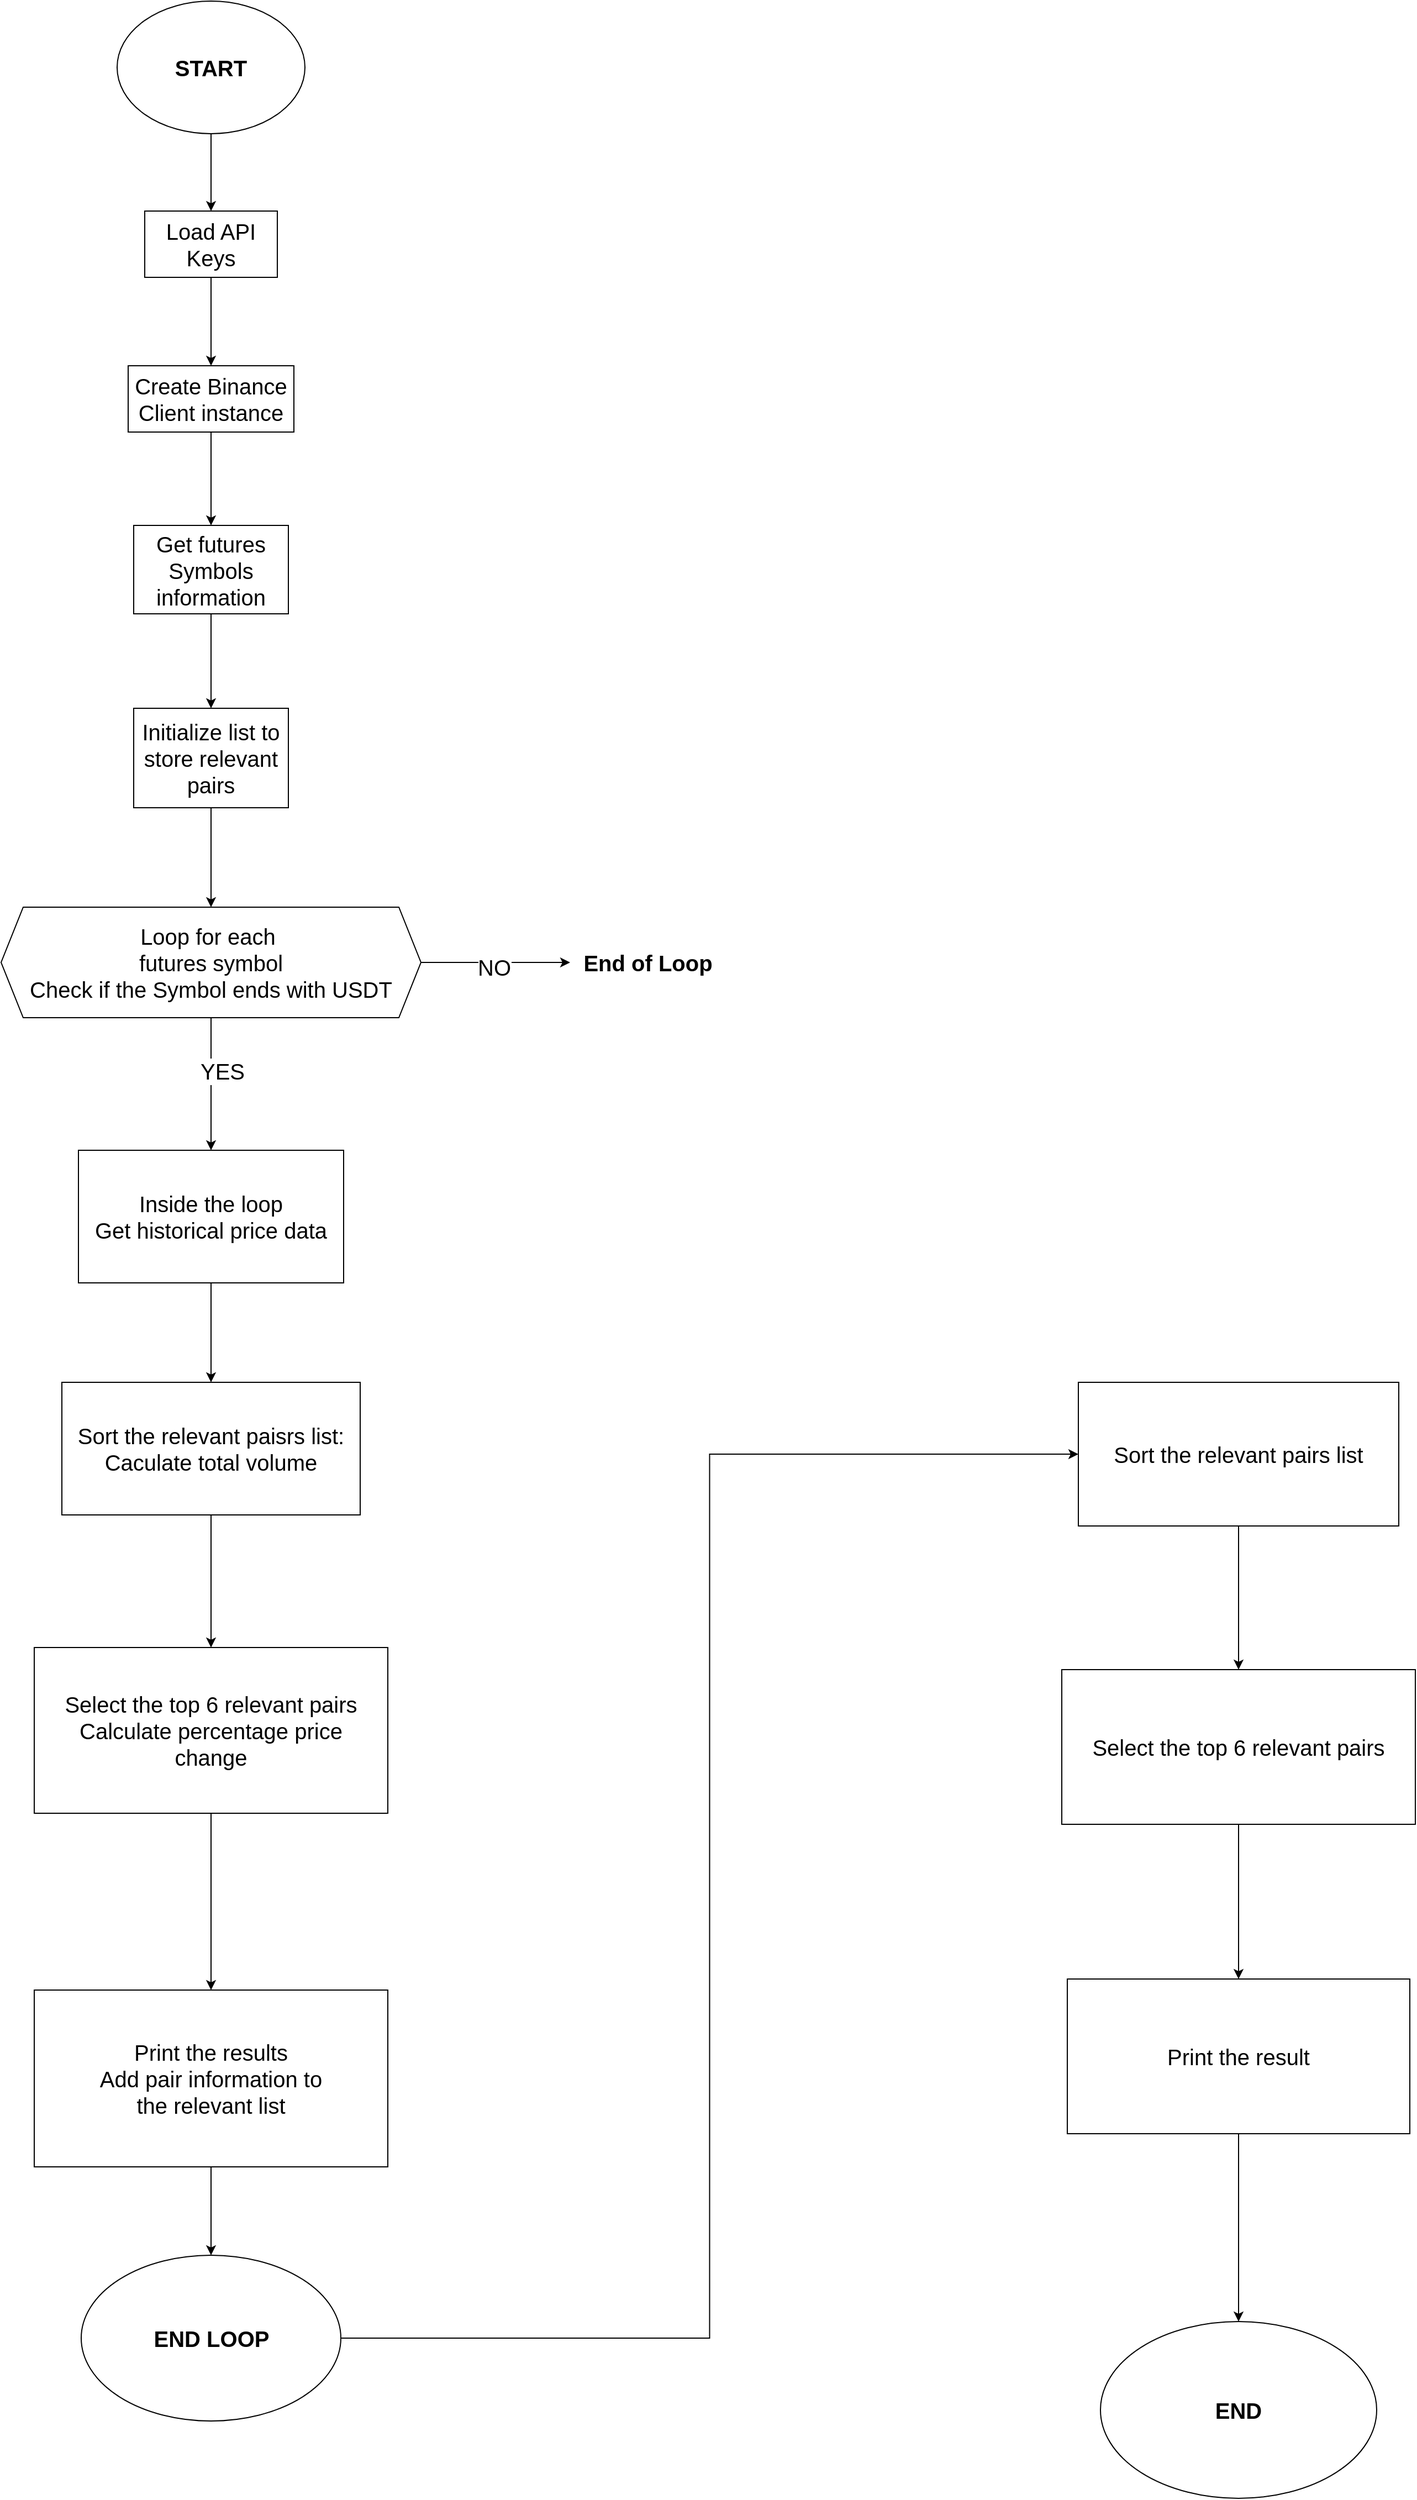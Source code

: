 <mxfile version="24.4.13" type="github">
  <diagram name="Página-1" id="aMBV9uUNQa9EZfxKP61E">
    <mxGraphModel dx="1714" dy="1046" grid="1" gridSize="10" guides="1" tooltips="1" connect="1" arrows="1" fold="1" page="1" pageScale="1" pageWidth="1654" pageHeight="2336" math="0" shadow="0">
      <root>
        <mxCell id="0" />
        <mxCell id="1" parent="0" />
        <mxCell id="bvGF2Mb-tplABMzwDpij-4" style="edgeStyle=orthogonalEdgeStyle;rounded=0;orthogonalLoop=1;jettySize=auto;html=1;entryX=0.5;entryY=0;entryDx=0;entryDy=0;" parent="1" source="bvGF2Mb-tplABMzwDpij-1" target="bvGF2Mb-tplABMzwDpij-2" edge="1">
          <mxGeometry relative="1" as="geometry" />
        </mxCell>
        <mxCell id="bvGF2Mb-tplABMzwDpij-1" value="&lt;b style=&quot;font-size: 20px;&quot;&gt;START&lt;/b&gt;" style="ellipse;whiteSpace=wrap;html=1;" parent="1" vertex="1">
          <mxGeometry x="225" y="30" width="170" height="120" as="geometry" />
        </mxCell>
        <mxCell id="bvGF2Mb-tplABMzwDpij-6" style="edgeStyle=orthogonalEdgeStyle;rounded=0;orthogonalLoop=1;jettySize=auto;html=1;entryX=0.5;entryY=0;entryDx=0;entryDy=0;" parent="1" source="bvGF2Mb-tplABMzwDpij-2" target="bvGF2Mb-tplABMzwDpij-3" edge="1">
          <mxGeometry relative="1" as="geometry" />
        </mxCell>
        <mxCell id="bvGF2Mb-tplABMzwDpij-2" value="&lt;font style=&quot;font-size: 20px;&quot;&gt;Load API Keys&lt;/font&gt;" style="rounded=0;whiteSpace=wrap;html=1;" parent="1" vertex="1">
          <mxGeometry x="250" y="220" width="120" height="60" as="geometry" />
        </mxCell>
        <mxCell id="bvGF2Mb-tplABMzwDpij-8" style="edgeStyle=orthogonalEdgeStyle;rounded=0;orthogonalLoop=1;jettySize=auto;html=1;entryX=0.5;entryY=0;entryDx=0;entryDy=0;" parent="1" source="bvGF2Mb-tplABMzwDpij-3" target="bvGF2Mb-tplABMzwDpij-7" edge="1">
          <mxGeometry relative="1" as="geometry" />
        </mxCell>
        <mxCell id="bvGF2Mb-tplABMzwDpij-3" value="&lt;div style=&quot;font-size: 20px;&quot;&gt;&lt;font style=&quot;font-size: 20px;&quot;&gt;Create Binance&lt;/font&gt;&lt;/div&gt;&lt;div style=&quot;font-size: 20px;&quot;&gt;&lt;font style=&quot;font-size: 20px;&quot;&gt;&lt;font style=&quot;font-size: 20px;&quot;&gt;Client instance&lt;/font&gt;&lt;font style=&quot;font-size: 20px;&quot;&gt;&lt;br&gt;&lt;/font&gt;&lt;/font&gt;&lt;/div&gt;" style="rounded=0;whiteSpace=wrap;html=1;" parent="1" vertex="1">
          <mxGeometry x="235" y="360" width="150" height="60" as="geometry" />
        </mxCell>
        <mxCell id="bvGF2Mb-tplABMzwDpij-10" style="edgeStyle=orthogonalEdgeStyle;rounded=0;orthogonalLoop=1;jettySize=auto;html=1;entryX=0.5;entryY=0;entryDx=0;entryDy=0;" parent="1" source="bvGF2Mb-tplABMzwDpij-7" target="bvGF2Mb-tplABMzwDpij-9" edge="1">
          <mxGeometry relative="1" as="geometry" />
        </mxCell>
        <mxCell id="bvGF2Mb-tplABMzwDpij-7" value="&lt;div style=&quot;font-size: 20px;&quot;&gt;&lt;font style=&quot;font-size: 20px;&quot;&gt;Get futures &lt;br&gt;&lt;/font&gt;&lt;/div&gt;&lt;div style=&quot;font-size: 20px;&quot;&gt;&lt;font style=&quot;font-size: 20px;&quot;&gt;Symbols information&lt;br&gt;&lt;/font&gt;&lt;/div&gt;" style="rounded=0;whiteSpace=wrap;html=1;" parent="1" vertex="1">
          <mxGeometry x="240" y="504.5" width="140" height="80" as="geometry" />
        </mxCell>
        <mxCell id="bvGF2Mb-tplABMzwDpij-12" value="" style="edgeStyle=orthogonalEdgeStyle;rounded=0;orthogonalLoop=1;jettySize=auto;html=1;" parent="1" source="bvGF2Mb-tplABMzwDpij-9" target="bvGF2Mb-tplABMzwDpij-11" edge="1">
          <mxGeometry relative="1" as="geometry" />
        </mxCell>
        <mxCell id="bvGF2Mb-tplABMzwDpij-9" value="&lt;div style=&quot;font-size: 20px;&quot;&gt;&lt;font style=&quot;font-size: 20px;&quot;&gt;Initialize list to&lt;/font&gt;&lt;/div&gt;&lt;div style=&quot;font-size: 20px;&quot;&gt;&lt;font style=&quot;font-size: 20px;&quot;&gt;store relevant &lt;br&gt;&lt;/font&gt;&lt;/div&gt;&lt;div style=&quot;font-size: 20px;&quot;&gt;&lt;font style=&quot;font-size: 20px;&quot;&gt;&lt;font style=&quot;font-size: 20px;&quot;&gt;pairs&lt;/font&gt;&lt;br&gt;&lt;/font&gt;&lt;/div&gt;" style="rounded=0;whiteSpace=wrap;html=1;" parent="1" vertex="1">
          <mxGeometry x="240" y="670" width="140" height="90" as="geometry" />
        </mxCell>
        <mxCell id="bvGF2Mb-tplABMzwDpij-15" value="" style="edgeStyle=orthogonalEdgeStyle;rounded=0;orthogonalLoop=1;jettySize=auto;html=1;" parent="1" source="bvGF2Mb-tplABMzwDpij-11" target="bvGF2Mb-tplABMzwDpij-17" edge="1">
          <mxGeometry relative="1" as="geometry">
            <mxPoint x="545" y="900" as="targetPoint" />
          </mxGeometry>
        </mxCell>
        <mxCell id="bvGF2Mb-tplABMzwDpij-21" value="&lt;font style=&quot;font-size: 20px;&quot;&gt;NO&lt;/font&gt;" style="edgeLabel;html=1;align=center;verticalAlign=middle;resizable=0;points=[];" parent="bvGF2Mb-tplABMzwDpij-15" vertex="1" connectable="0">
          <mxGeometry x="-0.02" y="-4" relative="1" as="geometry">
            <mxPoint as="offset" />
          </mxGeometry>
        </mxCell>
        <mxCell id="bvGF2Mb-tplABMzwDpij-19" style="edgeStyle=orthogonalEdgeStyle;rounded=0;orthogonalLoop=1;jettySize=auto;html=1;entryX=0.5;entryY=0;entryDx=0;entryDy=0;" parent="1" source="bvGF2Mb-tplABMzwDpij-11" target="bvGF2Mb-tplABMzwDpij-18" edge="1">
          <mxGeometry relative="1" as="geometry" />
        </mxCell>
        <mxCell id="bvGF2Mb-tplABMzwDpij-20" value="Text" style="edgeLabel;html=1;align=center;verticalAlign=middle;resizable=0;points=[];" parent="bvGF2Mb-tplABMzwDpij-19" vertex="1" connectable="0">
          <mxGeometry x="-0.237" y="6" relative="1" as="geometry">
            <mxPoint y="-1" as="offset" />
          </mxGeometry>
        </mxCell>
        <mxCell id="bvGF2Mb-tplABMzwDpij-22" value="&lt;font style=&quot;font-size: 20px;&quot;&gt;YES&lt;/font&gt;" style="edgeLabel;html=1;align=center;verticalAlign=middle;resizable=0;points=[];" parent="bvGF2Mb-tplABMzwDpij-19" vertex="1" connectable="0">
          <mxGeometry x="-0.199" y="10" relative="1" as="geometry">
            <mxPoint as="offset" />
          </mxGeometry>
        </mxCell>
        <mxCell id="bvGF2Mb-tplABMzwDpij-11" value="&lt;div style=&quot;font-size: 20px;&quot;&gt;&lt;font style=&quot;font-size: 20px;&quot;&gt;Loop for each&amp;nbsp;&lt;/font&gt;&lt;/div&gt;&lt;div style=&quot;font-size: 20px;&quot;&gt;&lt;font style=&quot;font-size: 20px;&quot;&gt;futures symbol&lt;/font&gt;&lt;/div&gt;&lt;div style=&quot;font-size: 20px;&quot;&gt;&lt;font style=&quot;font-size: 20px;&quot;&gt;Check if the Symbol ends with USDT&lt;br&gt;&lt;/font&gt;&lt;/div&gt;" style="shape=hexagon;perimeter=hexagonPerimeter2;whiteSpace=wrap;html=1;fixedSize=1;" parent="1" vertex="1">
          <mxGeometry x="120" y="850" width="380" height="100" as="geometry" />
        </mxCell>
        <mxCell id="bvGF2Mb-tplABMzwDpij-17" value="&lt;div style=&quot;font-size: 13px;&quot;&gt;&lt;b&gt;&lt;font style=&quot;font-size: 20px;&quot;&gt;End of Loop&lt;/font&gt;&lt;/b&gt;&lt;/div&gt;" style="text;html=1;align=center;verticalAlign=middle;resizable=0;points=[];autosize=1;strokeColor=none;fillColor=none;" parent="1" vertex="1">
          <mxGeometry x="635" y="880" width="140" height="40" as="geometry" />
        </mxCell>
        <mxCell id="bvGF2Mb-tplABMzwDpij-24" style="edgeStyle=orthogonalEdgeStyle;rounded=0;orthogonalLoop=1;jettySize=auto;html=1;entryX=0.5;entryY=0;entryDx=0;entryDy=0;" parent="1" source="bvGF2Mb-tplABMzwDpij-18" target="bvGF2Mb-tplABMzwDpij-23" edge="1">
          <mxGeometry relative="1" as="geometry" />
        </mxCell>
        <mxCell id="bvGF2Mb-tplABMzwDpij-18" value="&lt;div style=&quot;font-size: 20px;&quot;&gt;&lt;font style=&quot;font-size: 20px;&quot;&gt;Inside the loop&lt;/font&gt;&lt;/div&gt;&lt;div style=&quot;font-size: 20px;&quot;&gt;&lt;font style=&quot;font-size: 20px;&quot;&gt;&lt;font style=&quot;font-size: 20px;&quot;&gt;Get historical price data&lt;/font&gt;&lt;font style=&quot;font-size: 20px;&quot;&gt;&lt;br&gt;&lt;/font&gt;&lt;/font&gt;&lt;/div&gt;" style="rounded=0;whiteSpace=wrap;html=1;" parent="1" vertex="1">
          <mxGeometry x="190" y="1070" width="240" height="120" as="geometry" />
        </mxCell>
        <mxCell id="bvGF2Mb-tplABMzwDpij-26" style="edgeStyle=orthogonalEdgeStyle;rounded=0;orthogonalLoop=1;jettySize=auto;html=1;entryX=0.5;entryY=0;entryDx=0;entryDy=0;" parent="1" source="bvGF2Mb-tplABMzwDpij-23" target="bvGF2Mb-tplABMzwDpij-25" edge="1">
          <mxGeometry relative="1" as="geometry" />
        </mxCell>
        <mxCell id="bvGF2Mb-tplABMzwDpij-23" value="&lt;div style=&quot;font-size: 20px;&quot;&gt;&lt;font style=&quot;font-size: 20px;&quot;&gt;Sort the relevant paisrs list:&lt;/font&gt;&lt;/div&gt;&lt;div style=&quot;font-size: 20px;&quot;&gt;&lt;font style=&quot;font-size: 20px;&quot;&gt;&lt;font style=&quot;font-size: 20px;&quot;&gt;Caculate total volume&lt;/font&gt;&lt;font style=&quot;font-size: 20px;&quot;&gt;&lt;br&gt;&lt;/font&gt;&lt;/font&gt;&lt;/div&gt;" style="rounded=0;whiteSpace=wrap;html=1;" parent="1" vertex="1">
          <mxGeometry x="175" y="1280" width="270" height="120" as="geometry" />
        </mxCell>
        <mxCell id="bvGF2Mb-tplABMzwDpij-28" style="edgeStyle=orthogonalEdgeStyle;rounded=0;orthogonalLoop=1;jettySize=auto;html=1;entryX=0.5;entryY=0;entryDx=0;entryDy=0;" parent="1" source="bvGF2Mb-tplABMzwDpij-25" target="bvGF2Mb-tplABMzwDpij-27" edge="1">
          <mxGeometry relative="1" as="geometry" />
        </mxCell>
        <mxCell id="bvGF2Mb-tplABMzwDpij-25" value="&lt;div&gt;&lt;font style=&quot;font-size: 20px;&quot;&gt;Select the top 6 relevant pairs Calculate percentage price&lt;/font&gt;&lt;/div&gt;&lt;div&gt;&lt;font style=&quot;font-size: 20px;&quot;&gt;change &lt;br&gt;&lt;/font&gt;&lt;/div&gt;" style="rounded=0;whiteSpace=wrap;html=1;" parent="1" vertex="1">
          <mxGeometry x="150" y="1520" width="320" height="150" as="geometry" />
        </mxCell>
        <mxCell id="bvGF2Mb-tplABMzwDpij-30" style="edgeStyle=orthogonalEdgeStyle;rounded=0;orthogonalLoop=1;jettySize=auto;html=1;entryX=0.5;entryY=0;entryDx=0;entryDy=0;" parent="1" source="bvGF2Mb-tplABMzwDpij-27" target="bvGF2Mb-tplABMzwDpij-29" edge="1">
          <mxGeometry relative="1" as="geometry" />
        </mxCell>
        <mxCell id="bvGF2Mb-tplABMzwDpij-27" value="&lt;div style=&quot;font-size: 20px;&quot;&gt;&lt;font style=&quot;font-size: 20px;&quot;&gt;Print the results &lt;br&gt;&lt;/font&gt;&lt;/div&gt;&lt;div style=&quot;font-size: 20px;&quot;&gt;&lt;font style=&quot;font-size: 20px;&quot;&gt;Add pair information to &lt;br&gt;&lt;/font&gt;&lt;/div&gt;&lt;div style=&quot;font-size: 20px;&quot;&gt;&lt;font style=&quot;font-size: 20px;&quot;&gt;&lt;font style=&quot;font-size: 20px;&quot;&gt;the relevant list&lt;/font&gt;&lt;font style=&quot;font-size: 20px;&quot;&gt;&lt;br&gt;&lt;/font&gt;&lt;/font&gt;&lt;/div&gt;" style="rounded=0;whiteSpace=wrap;html=1;" parent="1" vertex="1">
          <mxGeometry x="150" y="1830" width="320" height="160" as="geometry" />
        </mxCell>
        <mxCell id="bvGF2Mb-tplABMzwDpij-32" style="edgeStyle=orthogonalEdgeStyle;rounded=0;orthogonalLoop=1;jettySize=auto;html=1;entryX=0;entryY=0.5;entryDx=0;entryDy=0;" parent="1" source="bvGF2Mb-tplABMzwDpij-29" target="bvGF2Mb-tplABMzwDpij-31" edge="1">
          <mxGeometry relative="1" as="geometry" />
        </mxCell>
        <mxCell id="bvGF2Mb-tplABMzwDpij-29" value="&lt;b&gt;&lt;font style=&quot;font-size: 20px;&quot;&gt;END LOOP&lt;/font&gt;&lt;/b&gt;" style="ellipse;whiteSpace=wrap;html=1;" parent="1" vertex="1">
          <mxGeometry x="192.5" y="2070" width="235" height="150" as="geometry" />
        </mxCell>
        <mxCell id="bvGF2Mb-tplABMzwDpij-34" style="edgeStyle=orthogonalEdgeStyle;rounded=0;orthogonalLoop=1;jettySize=auto;html=1;entryX=0.5;entryY=0;entryDx=0;entryDy=0;" parent="1" source="bvGF2Mb-tplABMzwDpij-31" target="bvGF2Mb-tplABMzwDpij-33" edge="1">
          <mxGeometry relative="1" as="geometry" />
        </mxCell>
        <mxCell id="bvGF2Mb-tplABMzwDpij-31" value="&lt;font style=&quot;font-size: 20px;&quot;&gt;Sort the relevant pairs list&lt;/font&gt;" style="rounded=0;whiteSpace=wrap;html=1;" parent="1" vertex="1">
          <mxGeometry x="1095" y="1280" width="290" height="130" as="geometry" />
        </mxCell>
        <mxCell id="bvGF2Mb-tplABMzwDpij-36" style="edgeStyle=orthogonalEdgeStyle;rounded=0;orthogonalLoop=1;jettySize=auto;html=1;entryX=0.5;entryY=0;entryDx=0;entryDy=0;" parent="1" source="bvGF2Mb-tplABMzwDpij-33" target="bvGF2Mb-tplABMzwDpij-35" edge="1">
          <mxGeometry relative="1" as="geometry" />
        </mxCell>
        <mxCell id="bvGF2Mb-tplABMzwDpij-33" value="&lt;font style=&quot;font-size: 20px;&quot;&gt;Select the top 6 relevant pairs&lt;/font&gt;" style="rounded=0;whiteSpace=wrap;html=1;" parent="1" vertex="1">
          <mxGeometry x="1080" y="1540" width="320" height="140" as="geometry" />
        </mxCell>
        <mxCell id="bvGF2Mb-tplABMzwDpij-38" style="edgeStyle=orthogonalEdgeStyle;rounded=0;orthogonalLoop=1;jettySize=auto;html=1;entryX=0.5;entryY=0;entryDx=0;entryDy=0;" parent="1" source="bvGF2Mb-tplABMzwDpij-35" target="bvGF2Mb-tplABMzwDpij-37" edge="1">
          <mxGeometry relative="1" as="geometry" />
        </mxCell>
        <mxCell id="bvGF2Mb-tplABMzwDpij-35" value="&lt;font style=&quot;font-size: 20px;&quot;&gt;Print the result&lt;/font&gt;" style="rounded=0;whiteSpace=wrap;html=1;" parent="1" vertex="1">
          <mxGeometry x="1085" y="1820" width="310" height="140" as="geometry" />
        </mxCell>
        <mxCell id="bvGF2Mb-tplABMzwDpij-37" value="&lt;b&gt;&lt;font style=&quot;font-size: 20px;&quot;&gt;END&lt;/font&gt;&lt;/b&gt;" style="ellipse;whiteSpace=wrap;html=1;" parent="1" vertex="1">
          <mxGeometry x="1115" y="2130" width="250" height="160" as="geometry" />
        </mxCell>
      </root>
    </mxGraphModel>
  </diagram>
</mxfile>
